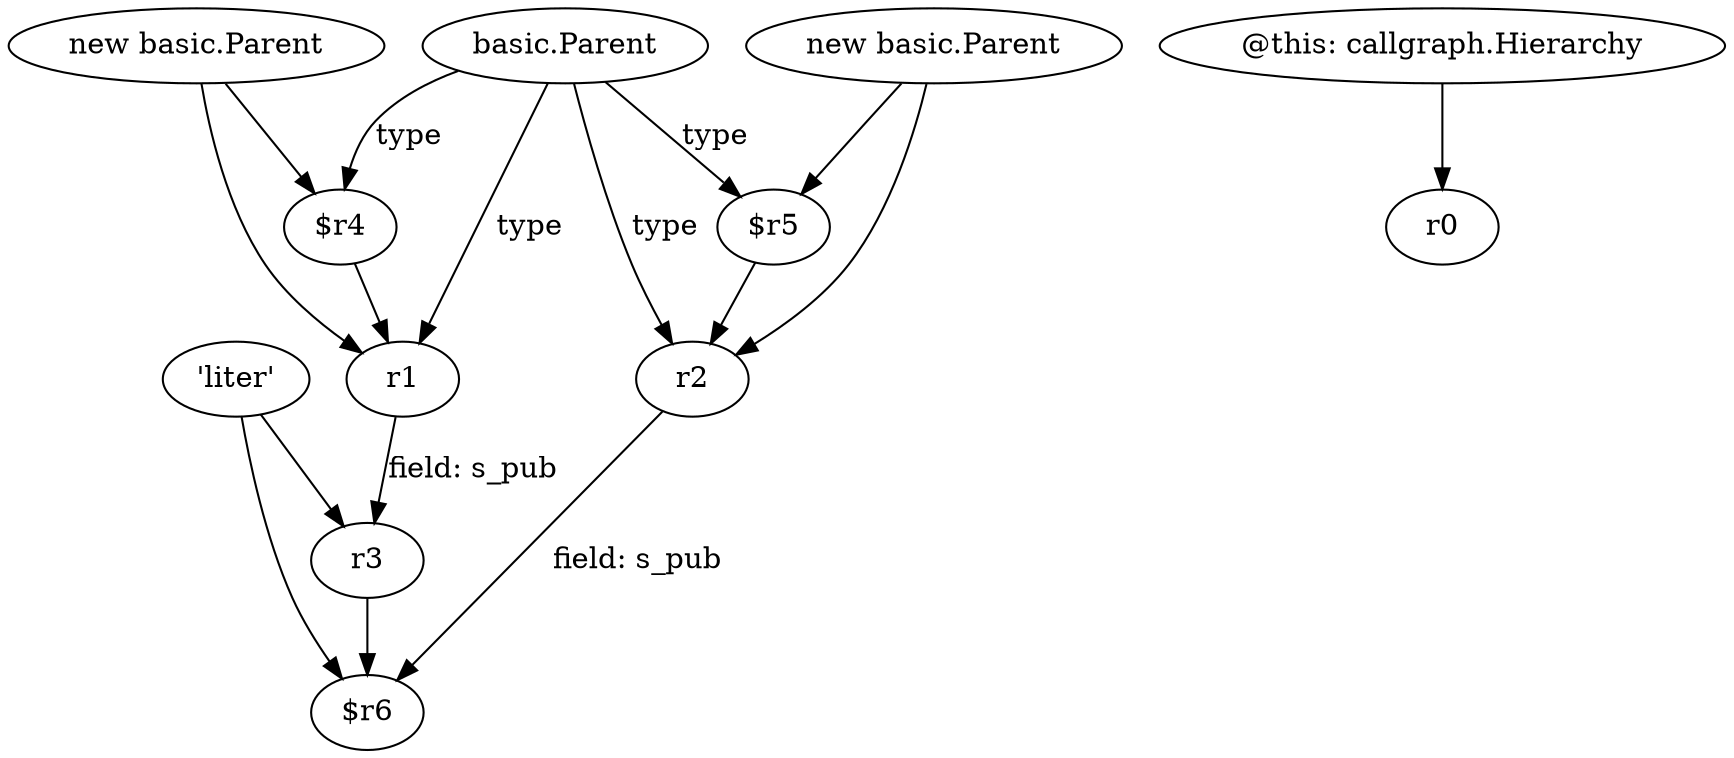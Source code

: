 digraph g {
0[label="'liter'"]
1[label="$r6"]
0->1[label=""]
2[label="basic.Parent"]
3[label="$r4"]
2->3[label="type"]
4[label="r2"]
4->1[label="field: s_pub"]
5[label="@this: callgraph.Hierarchy"]
6[label="r0"]
5->6[label=""]
7[label="r3"]
7->1[label=""]
0->7[label=""]
2->4[label="type"]
8[label="new basic.Parent"]
9[label="$r5"]
8->9[label=""]
10[label="r1"]
10->7[label="field: s_pub"]
2->10[label="type"]
11[label="new basic.Parent"]
11->3[label=""]
9->4[label=""]
8->4[label=""]
2->9[label="type"]
3->10[label=""]
11->10[label=""]
}